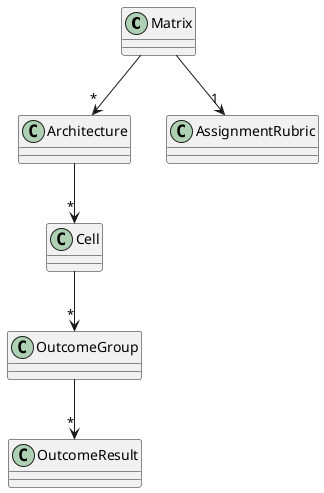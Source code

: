 @startuml
Matrix --> "*" Architecture
Architecture --> "*" Cell
Cell --> "*" OutcomeGroup
OutcomeGroup --> "*" OutcomeResult

Matrix --> "1" AssignmentRubric
@enduml